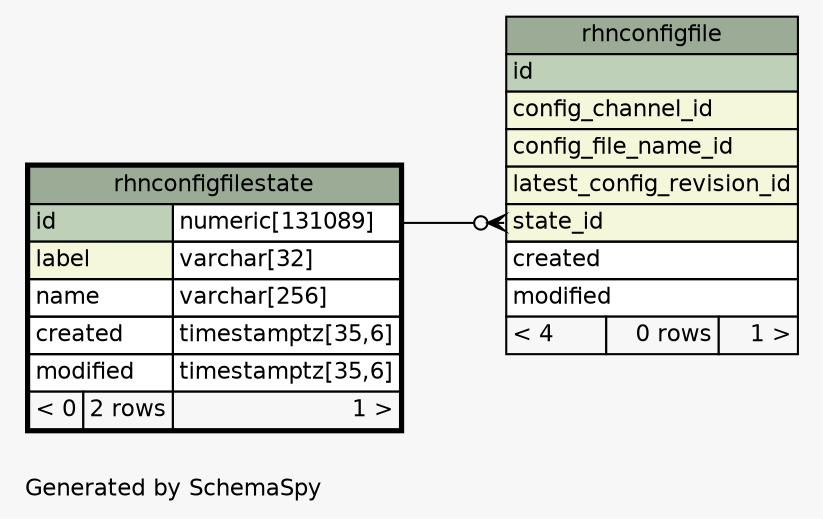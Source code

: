 // dot 2.26.0 on Linux 2.6.32-504.el6.x86_64
// SchemaSpy rev 590
digraph "oneDegreeRelationshipsDiagram" {
  graph [
    rankdir="RL"
    bgcolor="#f7f7f7"
    label="\nGenerated by SchemaSpy"
    labeljust="l"
    nodesep="0.18"
    ranksep="0.46"
    fontname="Helvetica"
    fontsize="11"
  ];
  node [
    fontname="Helvetica"
    fontsize="11"
    shape="plaintext"
  ];
  edge [
    arrowsize="0.8"
  ];
  "rhnconfigfile":"state_id":w -> "rhnconfigfilestate":"id.type":e [arrowhead=none dir=back arrowtail=crowodot];
  "rhnconfigfile" [
    label=<
    <TABLE BORDER="0" CELLBORDER="1" CELLSPACING="0" BGCOLOR="#ffffff">
      <TR><TD COLSPAN="3" BGCOLOR="#9bab96" ALIGN="CENTER">rhnconfigfile</TD></TR>
      <TR><TD PORT="id" COLSPAN="3" BGCOLOR="#bed1b8" ALIGN="LEFT">id</TD></TR>
      <TR><TD PORT="config_channel_id" COLSPAN="3" BGCOLOR="#f4f7da" ALIGN="LEFT">config_channel_id</TD></TR>
      <TR><TD PORT="config_file_name_id" COLSPAN="3" BGCOLOR="#f4f7da" ALIGN="LEFT">config_file_name_id</TD></TR>
      <TR><TD PORT="latest_config_revision_id" COLSPAN="3" BGCOLOR="#f4f7da" ALIGN="LEFT">latest_config_revision_id</TD></TR>
      <TR><TD PORT="state_id" COLSPAN="3" BGCOLOR="#f4f7da" ALIGN="LEFT">state_id</TD></TR>
      <TR><TD PORT="created" COLSPAN="3" ALIGN="LEFT">created</TD></TR>
      <TR><TD PORT="modified" COLSPAN="3" ALIGN="LEFT">modified</TD></TR>
      <TR><TD ALIGN="LEFT" BGCOLOR="#f7f7f7">&lt; 4</TD><TD ALIGN="RIGHT" BGCOLOR="#f7f7f7">0 rows</TD><TD ALIGN="RIGHT" BGCOLOR="#f7f7f7">1 &gt;</TD></TR>
    </TABLE>>
    URL="rhnconfigfile.html"
    tooltip="rhnconfigfile"
  ];
  "rhnconfigfilestate" [
    label=<
    <TABLE BORDER="2" CELLBORDER="1" CELLSPACING="0" BGCOLOR="#ffffff">
      <TR><TD COLSPAN="3" BGCOLOR="#9bab96" ALIGN="CENTER">rhnconfigfilestate</TD></TR>
      <TR><TD PORT="id" COLSPAN="2" BGCOLOR="#bed1b8" ALIGN="LEFT">id</TD><TD PORT="id.type" ALIGN="LEFT">numeric[131089]</TD></TR>
      <TR><TD PORT="label" COLSPAN="2" BGCOLOR="#f4f7da" ALIGN="LEFT">label</TD><TD PORT="label.type" ALIGN="LEFT">varchar[32]</TD></TR>
      <TR><TD PORT="name" COLSPAN="2" ALIGN="LEFT">name</TD><TD PORT="name.type" ALIGN="LEFT">varchar[256]</TD></TR>
      <TR><TD PORT="created" COLSPAN="2" ALIGN="LEFT">created</TD><TD PORT="created.type" ALIGN="LEFT">timestamptz[35,6]</TD></TR>
      <TR><TD PORT="modified" COLSPAN="2" ALIGN="LEFT">modified</TD><TD PORT="modified.type" ALIGN="LEFT">timestamptz[35,6]</TD></TR>
      <TR><TD ALIGN="LEFT" BGCOLOR="#f7f7f7">&lt; 0</TD><TD ALIGN="RIGHT" BGCOLOR="#f7f7f7">2 rows</TD><TD ALIGN="RIGHT" BGCOLOR="#f7f7f7">1 &gt;</TD></TR>
    </TABLE>>
    URL="rhnconfigfilestate.html"
    tooltip="rhnconfigfilestate"
  ];
}

